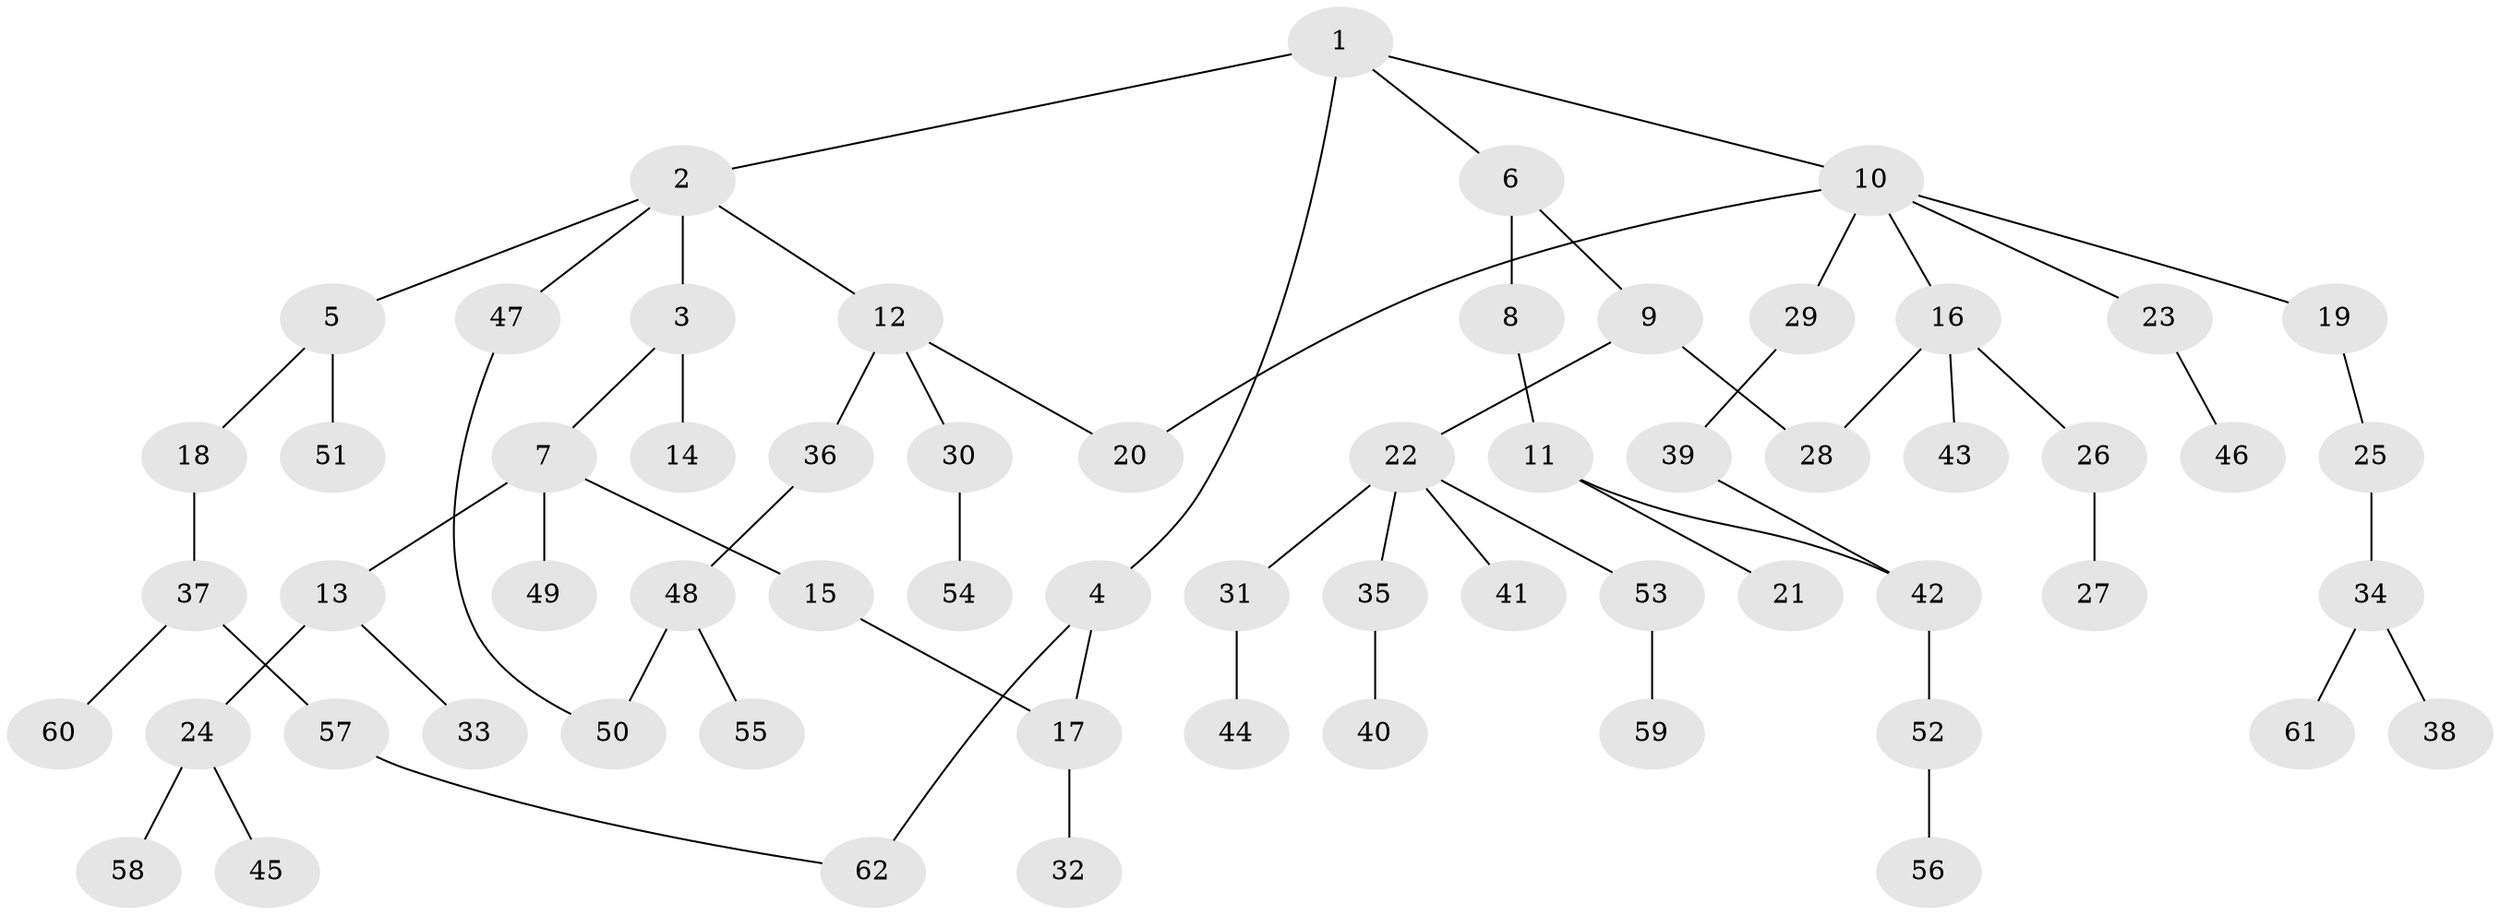// coarse degree distribution, {5: 0.05128205128205128, 6: 0.05128205128205128, 2: 0.3076923076923077, 3: 0.20512820512820512, 4: 0.02564102564102564, 1: 0.358974358974359}
// Generated by graph-tools (version 1.1) at 2025/23/03/03/25 07:23:31]
// undirected, 62 vertices, 67 edges
graph export_dot {
graph [start="1"]
  node [color=gray90,style=filled];
  1;
  2;
  3;
  4;
  5;
  6;
  7;
  8;
  9;
  10;
  11;
  12;
  13;
  14;
  15;
  16;
  17;
  18;
  19;
  20;
  21;
  22;
  23;
  24;
  25;
  26;
  27;
  28;
  29;
  30;
  31;
  32;
  33;
  34;
  35;
  36;
  37;
  38;
  39;
  40;
  41;
  42;
  43;
  44;
  45;
  46;
  47;
  48;
  49;
  50;
  51;
  52;
  53;
  54;
  55;
  56;
  57;
  58;
  59;
  60;
  61;
  62;
  1 -- 2;
  1 -- 4;
  1 -- 6;
  1 -- 10;
  2 -- 3;
  2 -- 5;
  2 -- 12;
  2 -- 47;
  3 -- 7;
  3 -- 14;
  4 -- 17;
  4 -- 62;
  5 -- 18;
  5 -- 51;
  6 -- 8;
  6 -- 9;
  7 -- 13;
  7 -- 15;
  7 -- 49;
  8 -- 11;
  9 -- 22;
  9 -- 28;
  10 -- 16;
  10 -- 19;
  10 -- 23;
  10 -- 29;
  10 -- 20;
  11 -- 21;
  11 -- 42;
  12 -- 20;
  12 -- 30;
  12 -- 36;
  13 -- 24;
  13 -- 33;
  15 -- 17;
  16 -- 26;
  16 -- 28;
  16 -- 43;
  17 -- 32;
  18 -- 37;
  19 -- 25;
  22 -- 31;
  22 -- 35;
  22 -- 41;
  22 -- 53;
  23 -- 46;
  24 -- 45;
  24 -- 58;
  25 -- 34;
  26 -- 27;
  29 -- 39;
  30 -- 54;
  31 -- 44;
  34 -- 38;
  34 -- 61;
  35 -- 40;
  36 -- 48;
  37 -- 57;
  37 -- 60;
  39 -- 42;
  42 -- 52;
  47 -- 50;
  48 -- 50;
  48 -- 55;
  52 -- 56;
  53 -- 59;
  57 -- 62;
}
